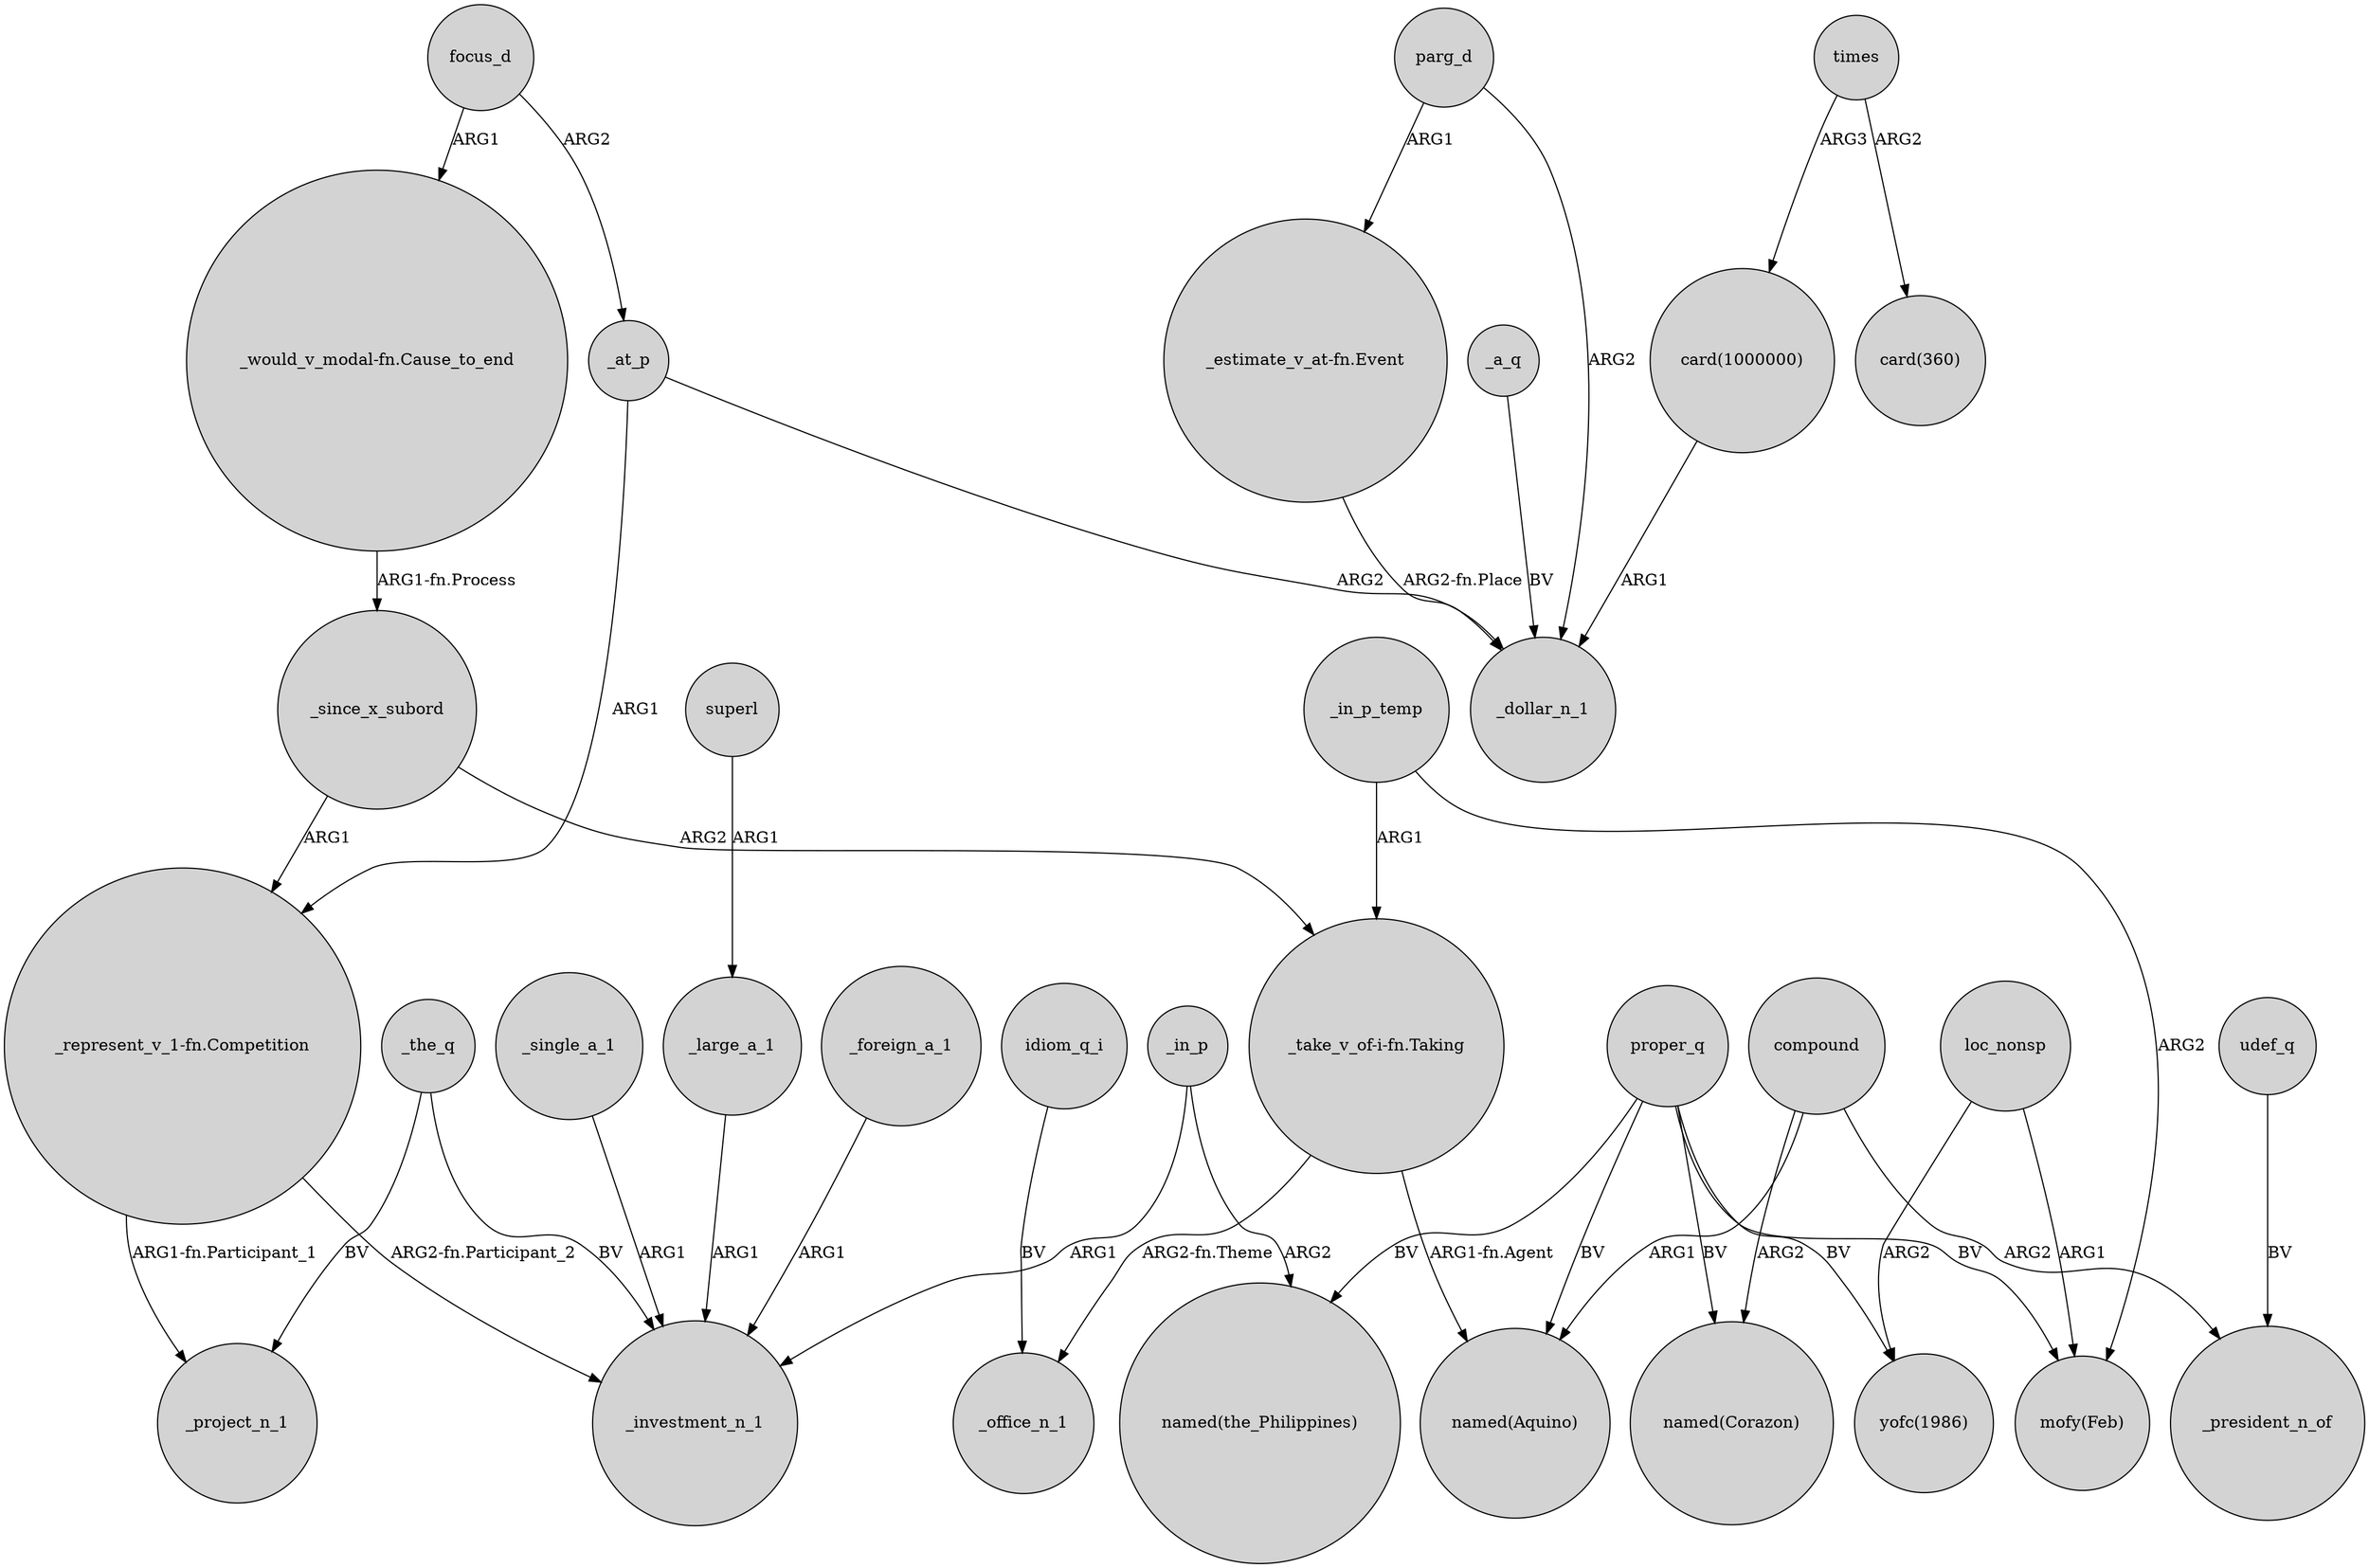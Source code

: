 digraph {
	node [shape=circle style=filled]
	_since_x_subord -> "_represent_v_1-fn.Competition" [label=ARG1]
	parg_d -> _dollar_n_1 [label=ARG2]
	_large_a_1 -> _investment_n_1 [label=ARG1]
	compound -> _president_n_of [label=ARG2]
	_a_q -> _dollar_n_1 [label=BV]
	proper_q -> "yofc(1986)" [label=BV]
	loc_nonsp -> "mofy(Feb)" [label=ARG1]
	"_represent_v_1-fn.Competition" -> _project_n_1 [label="ARG1-fn.Participant_1"]
	times -> "card(360)" [label=ARG2]
	"_estimate_v_at-fn.Event" -> _dollar_n_1 [label="ARG2-fn.Place"]
	_in_p -> _investment_n_1 [label=ARG1]
	idiom_q_i -> _office_n_1 [label=BV]
	times -> "card(1000000)" [label=ARG3]
	proper_q -> "mofy(Feb)" [label=BV]
	parg_d -> "_estimate_v_at-fn.Event" [label=ARG1]
	proper_q -> "named(the_Philippines)" [label=BV]
	"_would_v_modal-fn.Cause_to_end" -> _since_x_subord [label="ARG1-fn.Process"]
	loc_nonsp -> "yofc(1986)" [label=ARG2]
	compound -> "named(Corazon)" [label=ARG2]
	_the_q -> _investment_n_1 [label=BV]
	focus_d -> _at_p [label=ARG2]
	_foreign_a_1 -> _investment_n_1 [label=ARG1]
	_since_x_subord -> "_take_v_of-i-fn.Taking" [label=ARG2]
	"_represent_v_1-fn.Competition" -> _investment_n_1 [label="ARG2-fn.Participant_2"]
	_at_p -> _dollar_n_1 [label=ARG2]
	proper_q -> "named(Aquino)" [label=BV]
	_in_p -> "named(the_Philippines)" [label=ARG2]
	_in_p_temp -> "_take_v_of-i-fn.Taking" [label=ARG1]
	"card(1000000)" -> _dollar_n_1 [label=ARG1]
	_at_p -> "_represent_v_1-fn.Competition" [label=ARG1]
	"_take_v_of-i-fn.Taking" -> "named(Aquino)" [label="ARG1-fn.Agent"]
	"_take_v_of-i-fn.Taking" -> _office_n_1 [label="ARG2-fn.Theme"]
	_single_a_1 -> _investment_n_1 [label=ARG1]
	proper_q -> "named(Corazon)" [label=BV]
	_the_q -> _project_n_1 [label=BV]
	_in_p_temp -> "mofy(Feb)" [label=ARG2]
	focus_d -> "_would_v_modal-fn.Cause_to_end" [label=ARG1]
	udef_q -> _president_n_of [label=BV]
	superl -> _large_a_1 [label=ARG1]
	compound -> "named(Aquino)" [label=ARG1]
}

